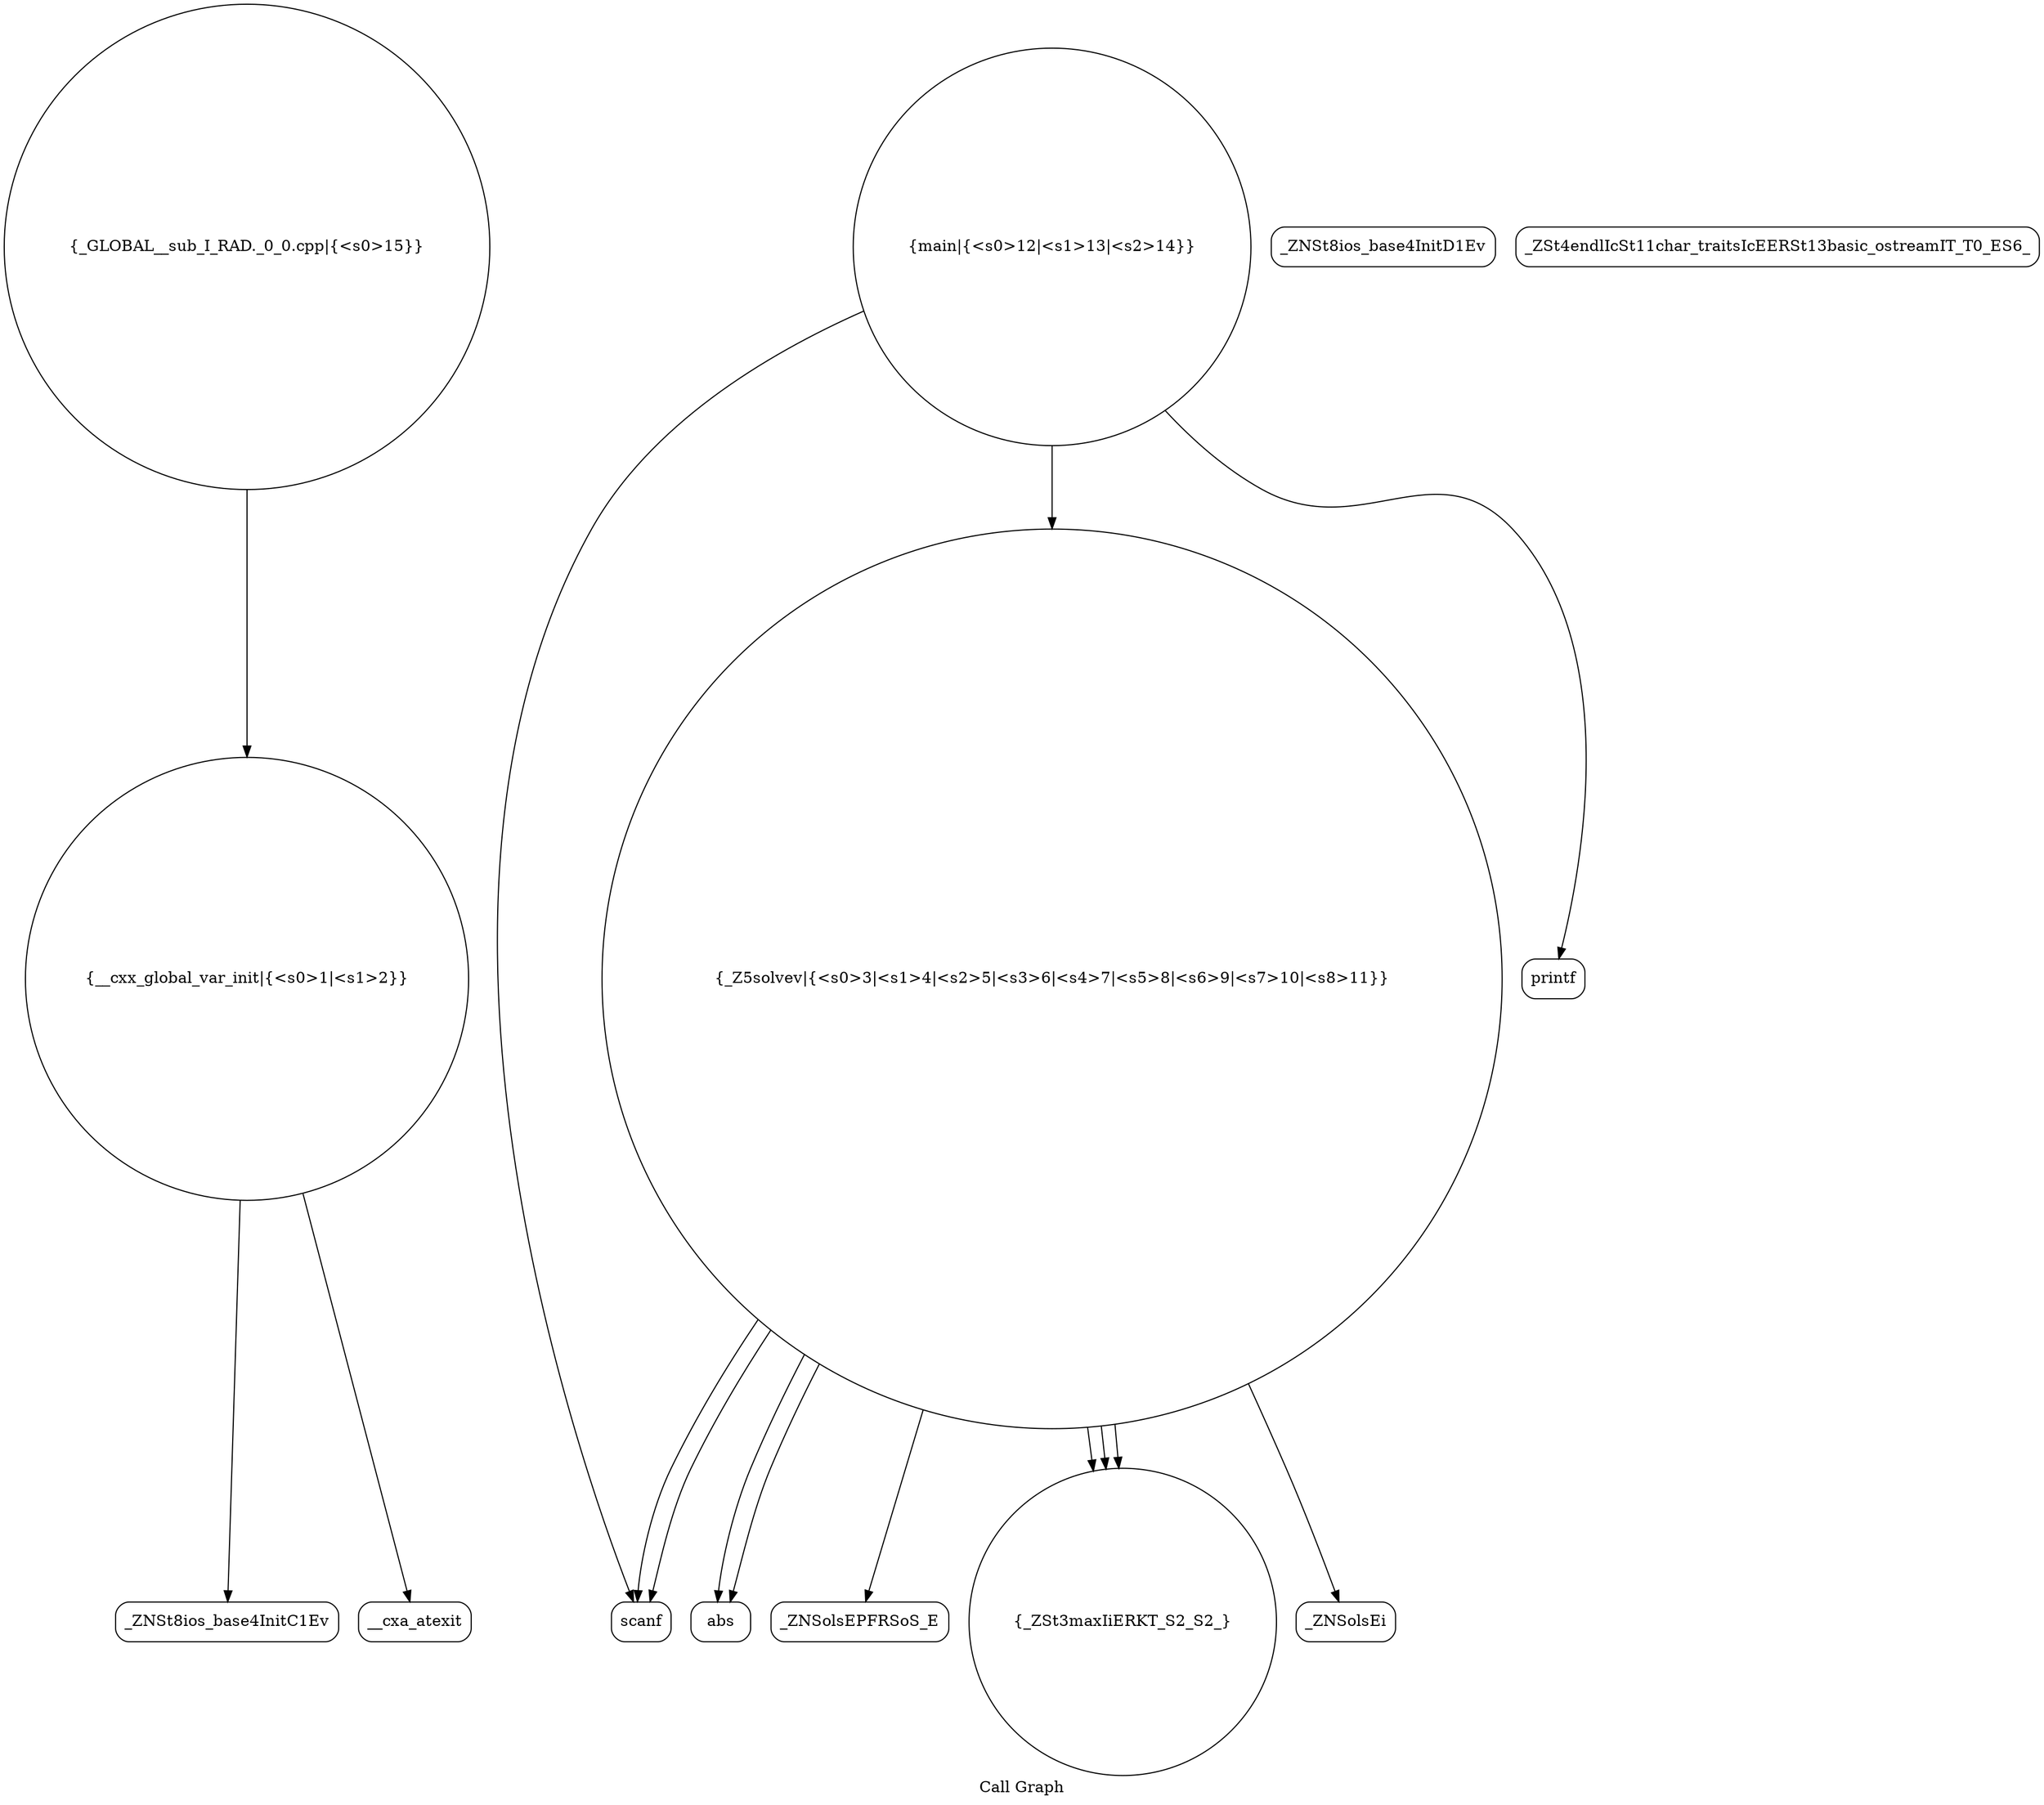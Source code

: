 digraph "Call Graph" {
	label="Call Graph";

	Node0x55d8ef489770 [shape=record,shape=circle,label="{__cxx_global_var_init|{<s0>1|<s1>2}}"];
	Node0x55d8ef489770:s0 -> Node0x55d8ef489c00[color=black];
	Node0x55d8ef489770:s1 -> Node0x55d8ef489d00[color=black];
	Node0x55d8ef489f00 [shape=record,shape=Mrecord,label="{abs}"];
	Node0x55d8ef489c80 [shape=record,shape=Mrecord,label="{_ZNSt8ios_base4InitD1Ev}"];
	Node0x55d8ef48a000 [shape=record,shape=Mrecord,label="{_ZNSolsEPFRSoS_E}"];
	Node0x55d8ef489d80 [shape=record,shape=circle,label="{_Z5solvev|{<s0>3|<s1>4|<s2>5|<s3>6|<s4>7|<s5>8|<s6>9|<s7>10|<s8>11}}"];
	Node0x55d8ef489d80:s0 -> Node0x55d8ef489e00[color=black];
	Node0x55d8ef489d80:s1 -> Node0x55d8ef489e00[color=black];
	Node0x55d8ef489d80:s2 -> Node0x55d8ef489f00[color=black];
	Node0x55d8ef489d80:s3 -> Node0x55d8ef489e80[color=black];
	Node0x55d8ef489d80:s4 -> Node0x55d8ef489f00[color=black];
	Node0x55d8ef489d80:s5 -> Node0x55d8ef489e80[color=black];
	Node0x55d8ef489d80:s6 -> Node0x55d8ef489e80[color=black];
	Node0x55d8ef489d80:s7 -> Node0x55d8ef489f80[color=black];
	Node0x55d8ef489d80:s8 -> Node0x55d8ef48a000[color=black];
	Node0x55d8ef48a100 [shape=record,shape=circle,label="{main|{<s0>12|<s1>13|<s2>14}}"];
	Node0x55d8ef48a100:s0 -> Node0x55d8ef489e00[color=black];
	Node0x55d8ef48a100:s1 -> Node0x55d8ef48a180[color=black];
	Node0x55d8ef48a100:s2 -> Node0x55d8ef489d80[color=black];
	Node0x55d8ef489e80 [shape=record,shape=circle,label="{_ZSt3maxIiERKT_S2_S2_}"];
	Node0x55d8ef48a200 [shape=record,shape=circle,label="{_GLOBAL__sub_I_RAD._0_0.cpp|{<s0>15}}"];
	Node0x55d8ef48a200:s0 -> Node0x55d8ef489770[color=black];
	Node0x55d8ef489c00 [shape=record,shape=Mrecord,label="{_ZNSt8ios_base4InitC1Ev}"];
	Node0x55d8ef489f80 [shape=record,shape=Mrecord,label="{_ZNSolsEi}"];
	Node0x55d8ef489d00 [shape=record,shape=Mrecord,label="{__cxa_atexit}"];
	Node0x55d8ef48a080 [shape=record,shape=Mrecord,label="{_ZSt4endlIcSt11char_traitsIcEERSt13basic_ostreamIT_T0_ES6_}"];
	Node0x55d8ef489e00 [shape=record,shape=Mrecord,label="{scanf}"];
	Node0x55d8ef48a180 [shape=record,shape=Mrecord,label="{printf}"];
}
